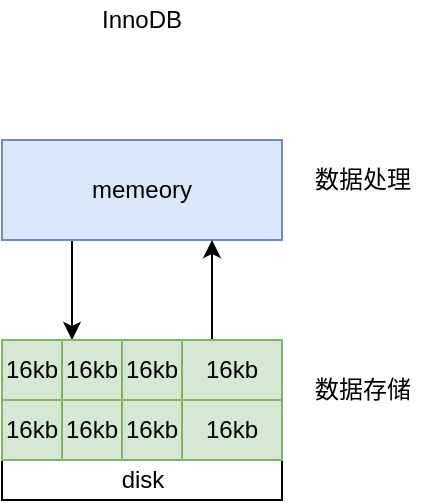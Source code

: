 <mxfile version="14.4.9" type="github">
  <diagram id="DIzojUFGTz5sXxAbXB15" name="第 1 页">
    <mxGraphModel dx="1422" dy="802" grid="1" gridSize="10" guides="1" tooltips="1" connect="1" arrows="1" fold="1" page="1" pageScale="1" pageWidth="827" pageHeight="1169" math="0" shadow="0">
      <root>
        <mxCell id="0" />
        <mxCell id="1" parent="0" />
        <mxCell id="ZrnmSq0_k8bh-QovHOYW-7" style="edgeStyle=orthogonalEdgeStyle;rounded=0;orthogonalLoop=1;jettySize=auto;html=1;exitX=0.25;exitY=1;exitDx=0;exitDy=0;entryX=0.25;entryY=0;entryDx=0;entryDy=0;" edge="1" parent="1" source="ZrnmSq0_k8bh-QovHOYW-1" target="ZrnmSq0_k8bh-QovHOYW-4">
          <mxGeometry relative="1" as="geometry" />
        </mxCell>
        <mxCell id="ZrnmSq0_k8bh-QovHOYW-1" value="memeory" style="rounded=0;whiteSpace=wrap;html=1;fillColor=#dae8fc;strokeColor=#6c8ebf;" vertex="1" parent="1">
          <mxGeometry x="60" y="110" width="140" height="50" as="geometry" />
        </mxCell>
        <mxCell id="ZrnmSq0_k8bh-QovHOYW-2" value="InnoDB" style="text;html=1;strokeColor=none;fillColor=none;align=center;verticalAlign=middle;whiteSpace=wrap;rounded=0;" vertex="1" parent="1">
          <mxGeometry x="110" y="40" width="40" height="20" as="geometry" />
        </mxCell>
        <mxCell id="ZrnmSq0_k8bh-QovHOYW-3" value="数据处理" style="text;html=1;align=center;verticalAlign=middle;resizable=0;points=[];autosize=1;" vertex="1" parent="1">
          <mxGeometry x="210" y="120" width="60" height="20" as="geometry" />
        </mxCell>
        <mxCell id="ZrnmSq0_k8bh-QovHOYW-8" style="edgeStyle=orthogonalEdgeStyle;rounded=0;orthogonalLoop=1;jettySize=auto;html=1;exitX=0.75;exitY=0;exitDx=0;exitDy=0;entryX=0.75;entryY=1;entryDx=0;entryDy=0;" edge="1" parent="1" source="ZrnmSq0_k8bh-QovHOYW-4" target="ZrnmSq0_k8bh-QovHOYW-1">
          <mxGeometry relative="1" as="geometry" />
        </mxCell>
        <mxCell id="ZrnmSq0_k8bh-QovHOYW-4" value="" style="rounded=0;whiteSpace=wrap;html=1;" vertex="1" parent="1">
          <mxGeometry x="60" y="210" width="140" height="80" as="geometry" />
        </mxCell>
        <mxCell id="ZrnmSq0_k8bh-QovHOYW-5" value="数据存储" style="text;html=1;align=center;verticalAlign=middle;resizable=0;points=[];autosize=1;" vertex="1" parent="1">
          <mxGeometry x="210" y="225" width="60" height="20" as="geometry" />
        </mxCell>
        <mxCell id="ZrnmSq0_k8bh-QovHOYW-9" value="16kb" style="rounded=0;whiteSpace=wrap;html=1;fillColor=#d5e8d4;strokeColor=#82b366;" vertex="1" parent="1">
          <mxGeometry x="60" y="210" width="30" height="30" as="geometry" />
        </mxCell>
        <mxCell id="ZrnmSq0_k8bh-QovHOYW-10" value="&lt;span&gt;16kb&lt;/span&gt;" style="rounded=0;whiteSpace=wrap;html=1;fillColor=#d5e8d4;strokeColor=#82b366;" vertex="1" parent="1">
          <mxGeometry x="60" y="240" width="30" height="30" as="geometry" />
        </mxCell>
        <mxCell id="ZrnmSq0_k8bh-QovHOYW-11" value="disk" style="text;html=1;align=center;verticalAlign=middle;resizable=0;points=[];autosize=1;" vertex="1" parent="1">
          <mxGeometry x="110" y="270" width="40" height="20" as="geometry" />
        </mxCell>
        <mxCell id="ZrnmSq0_k8bh-QovHOYW-12" value="&lt;span&gt;16kb&lt;/span&gt;" style="rounded=0;whiteSpace=wrap;html=1;fillColor=#d5e8d4;strokeColor=#82b366;" vertex="1" parent="1">
          <mxGeometry x="90" y="210" width="30" height="30" as="geometry" />
        </mxCell>
        <mxCell id="ZrnmSq0_k8bh-QovHOYW-13" value="&lt;span&gt;16kb&lt;/span&gt;" style="rounded=0;whiteSpace=wrap;html=1;fillColor=#d5e8d4;strokeColor=#82b366;" vertex="1" parent="1">
          <mxGeometry x="120" y="210" width="30" height="30" as="geometry" />
        </mxCell>
        <mxCell id="ZrnmSq0_k8bh-QovHOYW-14" value="&lt;span&gt;16kb&lt;/span&gt;" style="rounded=0;whiteSpace=wrap;html=1;fillColor=#d5e8d4;strokeColor=#82b366;" vertex="1" parent="1">
          <mxGeometry x="150" y="210" width="50" height="30" as="geometry" />
        </mxCell>
        <mxCell id="ZrnmSq0_k8bh-QovHOYW-15" value="&lt;span&gt;16kb&lt;/span&gt;" style="rounded=0;whiteSpace=wrap;html=1;fillColor=#d5e8d4;strokeColor=#82b366;" vertex="1" parent="1">
          <mxGeometry x="90" y="240" width="30" height="30" as="geometry" />
        </mxCell>
        <mxCell id="ZrnmSq0_k8bh-QovHOYW-16" value="&lt;span&gt;16kb&lt;/span&gt;" style="rounded=0;whiteSpace=wrap;html=1;fillColor=#d5e8d4;strokeColor=#82b366;" vertex="1" parent="1">
          <mxGeometry x="120" y="240" width="30" height="30" as="geometry" />
        </mxCell>
        <mxCell id="ZrnmSq0_k8bh-QovHOYW-17" value="&lt;span&gt;16kb&lt;/span&gt;" style="rounded=0;whiteSpace=wrap;html=1;fillColor=#d5e8d4;strokeColor=#82b366;" vertex="1" parent="1">
          <mxGeometry x="150" y="240" width="50" height="30" as="geometry" />
        </mxCell>
      </root>
    </mxGraphModel>
  </diagram>
</mxfile>
